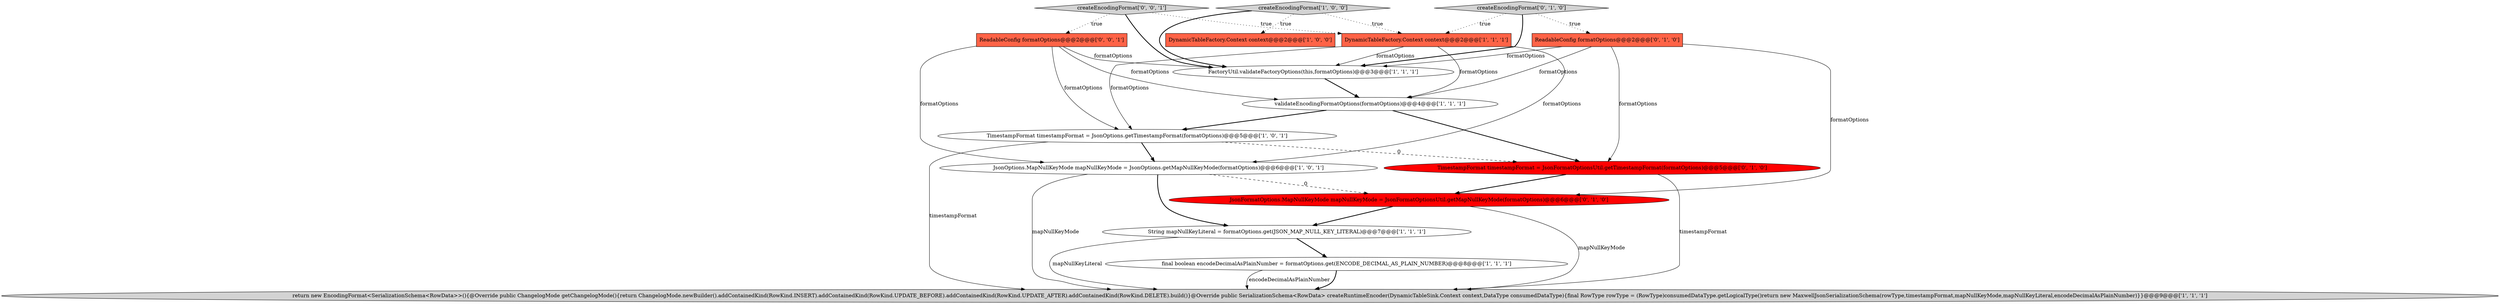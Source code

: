 digraph {
0 [style = filled, label = "FactoryUtil.validateFactoryOptions(this,formatOptions)@@@3@@@['1', '1', '1']", fillcolor = white, shape = ellipse image = "AAA0AAABBB1BBB"];
10 [style = filled, label = "ReadableConfig formatOptions@@@2@@@['0', '1', '0']", fillcolor = tomato, shape = box image = "AAA0AAABBB2BBB"];
13 [style = filled, label = "JsonFormatOptions.MapNullKeyMode mapNullKeyMode = JsonFormatOptionsUtil.getMapNullKeyMode(formatOptions)@@@6@@@['0', '1', '0']", fillcolor = red, shape = ellipse image = "AAA1AAABBB2BBB"];
15 [style = filled, label = "createEncodingFormat['0', '0', '1']", fillcolor = lightgray, shape = diamond image = "AAA0AAABBB3BBB"];
14 [style = filled, label = "ReadableConfig formatOptions@@@2@@@['0', '0', '1']", fillcolor = tomato, shape = box image = "AAA0AAABBB3BBB"];
1 [style = filled, label = "createEncodingFormat['1', '0', '0']", fillcolor = lightgray, shape = diamond image = "AAA0AAABBB1BBB"];
5 [style = filled, label = "JsonOptions.MapNullKeyMode mapNullKeyMode = JsonOptions.getMapNullKeyMode(formatOptions)@@@6@@@['1', '0', '1']", fillcolor = white, shape = ellipse image = "AAA0AAABBB1BBB"];
8 [style = filled, label = "String mapNullKeyLiteral = formatOptions.get(JSON_MAP_NULL_KEY_LITERAL)@@@7@@@['1', '1', '1']", fillcolor = white, shape = ellipse image = "AAA0AAABBB1BBB"];
11 [style = filled, label = "TimestampFormat timestampFormat = JsonFormatOptionsUtil.getTimestampFormat(formatOptions)@@@5@@@['0', '1', '0']", fillcolor = red, shape = ellipse image = "AAA1AAABBB2BBB"];
4 [style = filled, label = "DynamicTableFactory.Context context@@@2@@@['1', '1', '1']", fillcolor = tomato, shape = box image = "AAA0AAABBB1BBB"];
2 [style = filled, label = "return new EncodingFormat<SerializationSchema<RowData>>(){@Override public ChangelogMode getChangelogMode(){return ChangelogMode.newBuilder().addContainedKind(RowKind.INSERT).addContainedKind(RowKind.UPDATE_BEFORE).addContainedKind(RowKind.UPDATE_AFTER).addContainedKind(RowKind.DELETE).build()}@Override public SerializationSchema<RowData> createRuntimeEncoder(DynamicTableSink.Context context,DataType consumedDataType){final RowType rowType = (RowType)consumedDataType.getLogicalType()return new MaxwellJsonSerializationSchema(rowType,timestampFormat,mapNullKeyMode,mapNullKeyLiteral,encodeDecimalAsPlainNumber)}}@@@9@@@['1', '1', '1']", fillcolor = lightgray, shape = ellipse image = "AAA0AAABBB1BBB"];
6 [style = filled, label = "final boolean encodeDecimalAsPlainNumber = formatOptions.get(ENCODE_DECIMAL_AS_PLAIN_NUMBER)@@@8@@@['1', '1', '1']", fillcolor = white, shape = ellipse image = "AAA0AAABBB1BBB"];
7 [style = filled, label = "TimestampFormat timestampFormat = JsonOptions.getTimestampFormat(formatOptions)@@@5@@@['1', '0', '1']", fillcolor = white, shape = ellipse image = "AAA0AAABBB1BBB"];
12 [style = filled, label = "createEncodingFormat['0', '1', '0']", fillcolor = lightgray, shape = diamond image = "AAA0AAABBB2BBB"];
9 [style = filled, label = "validateEncodingFormatOptions(formatOptions)@@@4@@@['1', '1', '1']", fillcolor = white, shape = ellipse image = "AAA0AAABBB1BBB"];
3 [style = filled, label = "DynamicTableFactory.Context context@@@2@@@['1', '0', '0']", fillcolor = tomato, shape = box image = "AAA0AAABBB1BBB"];
5->13 [style = dashed, label="0"];
5->8 [style = bold, label=""];
0->9 [style = bold, label=""];
14->9 [style = solid, label="formatOptions"];
9->11 [style = bold, label=""];
14->5 [style = solid, label="formatOptions"];
4->7 [style = solid, label="formatOptions"];
7->11 [style = dashed, label="0"];
10->0 [style = solid, label="formatOptions"];
8->6 [style = bold, label=""];
5->2 [style = solid, label="mapNullKeyMode"];
1->0 [style = bold, label=""];
1->4 [style = dotted, label="true"];
10->13 [style = solid, label="formatOptions"];
15->14 [style = dotted, label="true"];
9->7 [style = bold, label=""];
12->0 [style = bold, label=""];
14->0 [style = solid, label="formatOptions"];
14->7 [style = solid, label="formatOptions"];
10->9 [style = solid, label="formatOptions"];
15->4 [style = dotted, label="true"];
4->5 [style = solid, label="formatOptions"];
6->2 [style = bold, label=""];
1->3 [style = dotted, label="true"];
4->9 [style = solid, label="formatOptions"];
7->5 [style = bold, label=""];
8->2 [style = solid, label="mapNullKeyLiteral"];
6->2 [style = solid, label="encodeDecimalAsPlainNumber"];
12->10 [style = dotted, label="true"];
15->0 [style = bold, label=""];
4->0 [style = solid, label="formatOptions"];
11->13 [style = bold, label=""];
13->2 [style = solid, label="mapNullKeyMode"];
12->4 [style = dotted, label="true"];
7->2 [style = solid, label="timestampFormat"];
11->2 [style = solid, label="timestampFormat"];
13->8 [style = bold, label=""];
10->11 [style = solid, label="formatOptions"];
}
